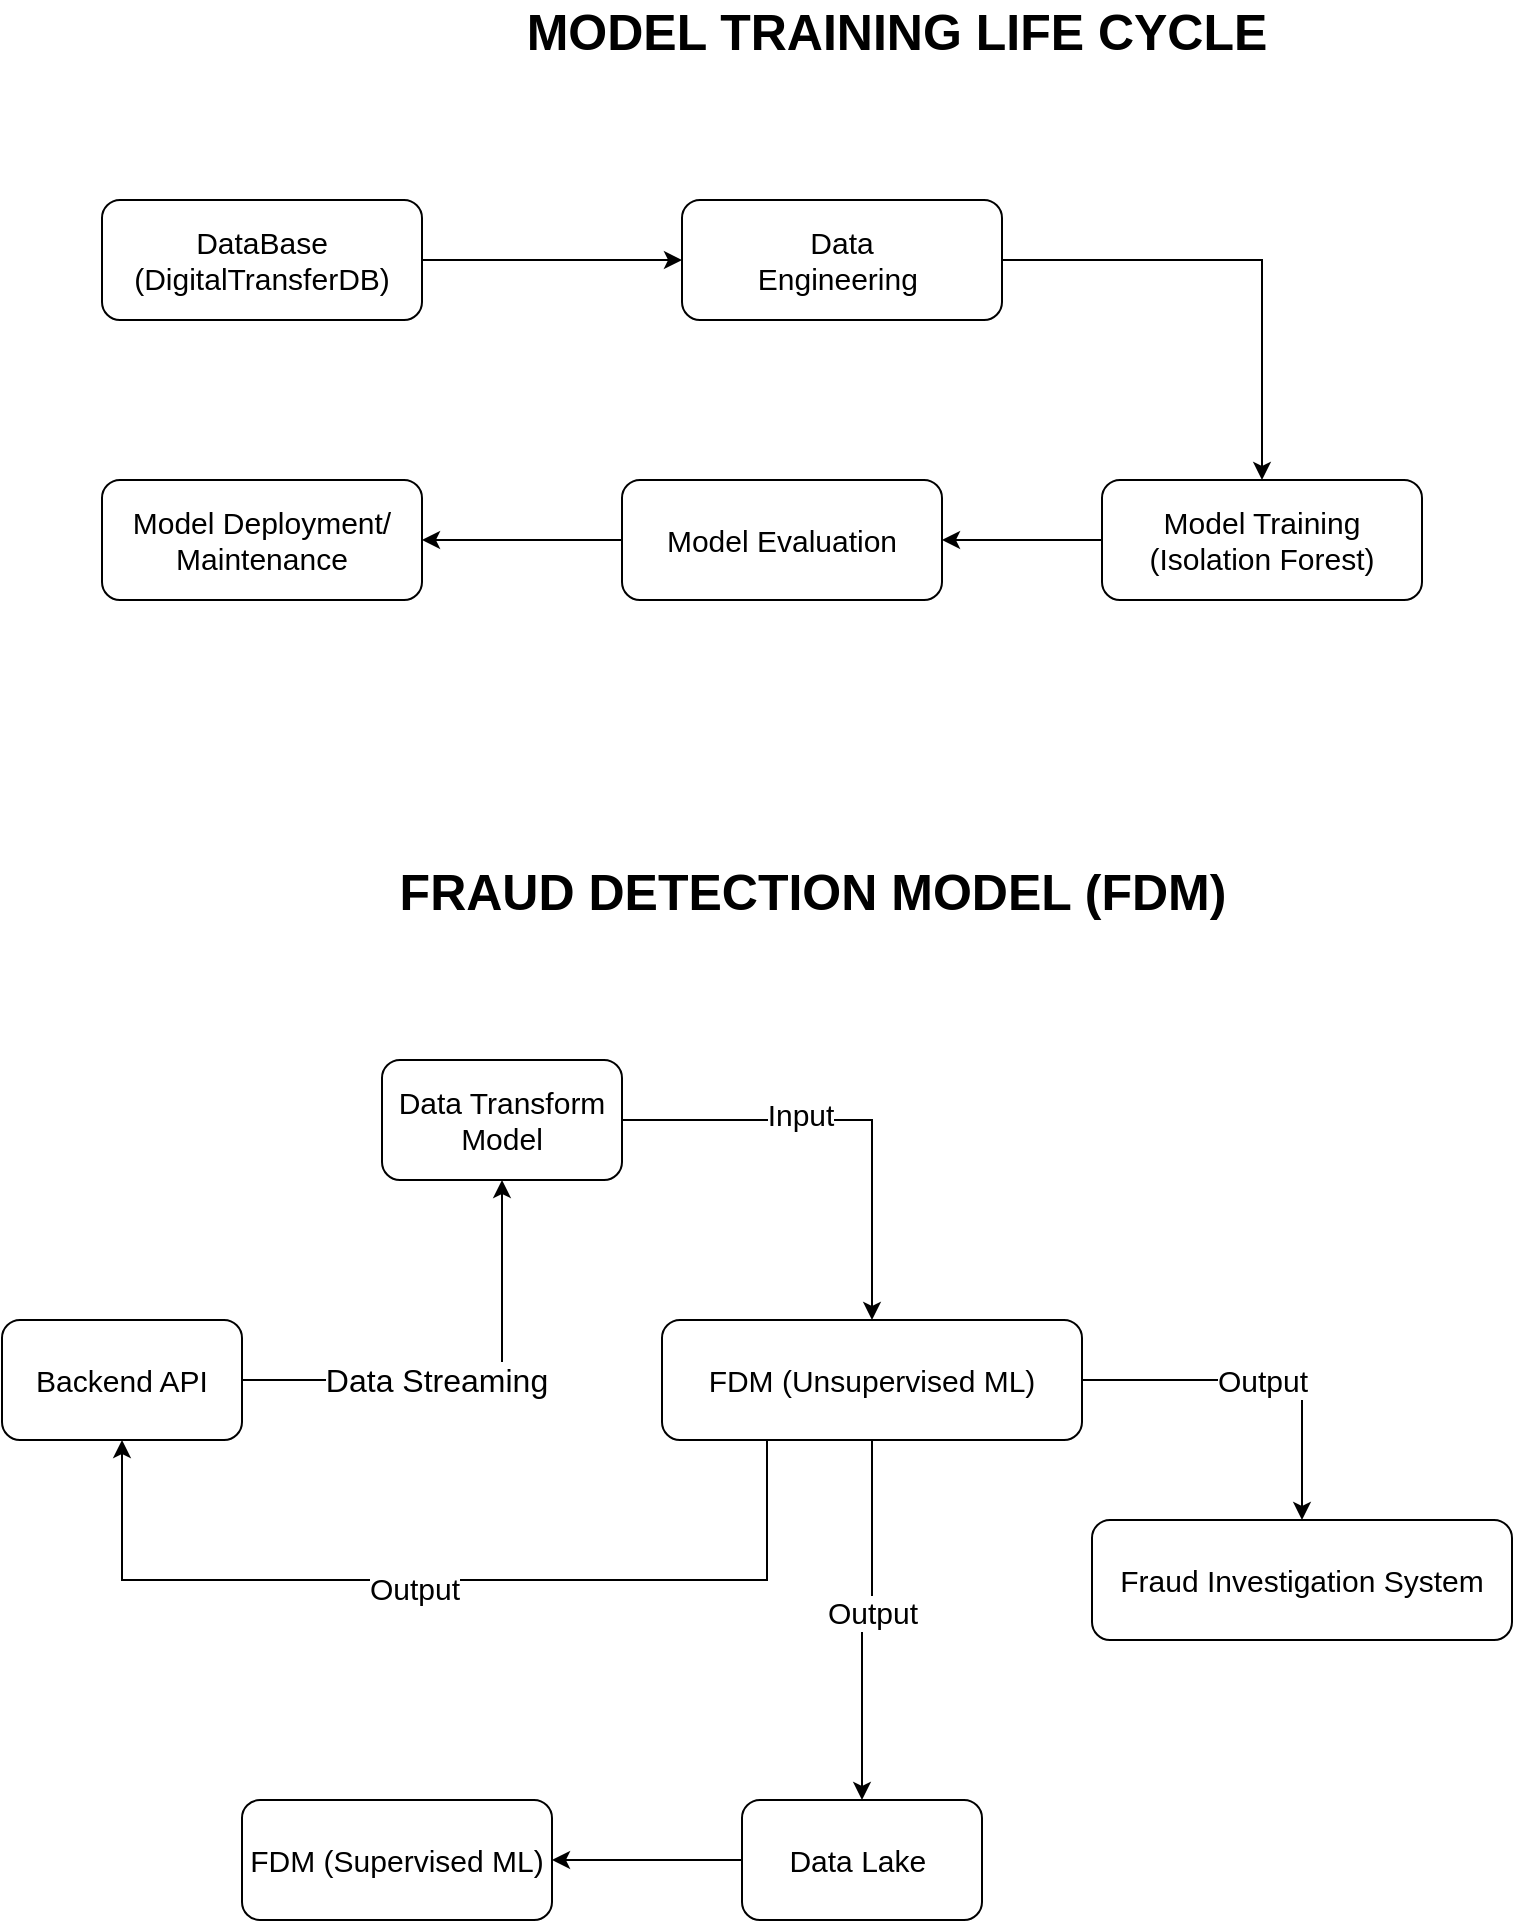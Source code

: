 <mxfile version="24.2.5" type="github">
  <diagram name="Page-1" id="H-KBTydI_UYA_MZRslw8">
    <mxGraphModel dx="1912" dy="1040" grid="1" gridSize="10" guides="1" tooltips="1" connect="1" arrows="1" fold="1" page="1" pageScale="1" pageWidth="850" pageHeight="1100" math="0" shadow="0">
      <root>
        <mxCell id="0" />
        <mxCell id="1" parent="0" />
        <mxCell id="sLq4gTumPXXHUgxWhQ4M-8" value="" style="edgeStyle=orthogonalEdgeStyle;rounded=0;orthogonalLoop=1;jettySize=auto;html=1;" edge="1" parent="1" source="sLq4gTumPXXHUgxWhQ4M-1" target="sLq4gTumPXXHUgxWhQ4M-7">
          <mxGeometry relative="1" as="geometry" />
        </mxCell>
        <mxCell id="sLq4gTumPXXHUgxWhQ4M-52" value="&lt;font style=&quot;font-size: 16px;&quot;&gt;Data Streaming&lt;/font&gt;" style="edgeLabel;html=1;align=center;verticalAlign=middle;resizable=0;points=[];" vertex="1" connectable="0" parent="sLq4gTumPXXHUgxWhQ4M-8">
          <mxGeometry x="-0.275" y="-3" relative="1" as="geometry">
            <mxPoint x="13" y="-3" as="offset" />
          </mxGeometry>
        </mxCell>
        <mxCell id="sLq4gTumPXXHUgxWhQ4M-1" value="&lt;font style=&quot;font-size: 15px;&quot;&gt;Backend API&lt;/font&gt;" style="rounded=1;whiteSpace=wrap;html=1;" vertex="1" parent="1">
          <mxGeometry x="40" y="700" width="120" height="60" as="geometry" />
        </mxCell>
        <mxCell id="sLq4gTumPXXHUgxWhQ4M-11" value="" style="edgeStyle=orthogonalEdgeStyle;rounded=0;orthogonalLoop=1;jettySize=auto;html=1;" edge="1" parent="1" source="sLq4gTumPXXHUgxWhQ4M-2" target="sLq4gTumPXXHUgxWhQ4M-10">
          <mxGeometry relative="1" as="geometry" />
        </mxCell>
        <mxCell id="sLq4gTumPXXHUgxWhQ4M-56" value="&lt;font style=&quot;font-size: 15px;&quot;&gt;Output&lt;/font&gt;" style="edgeLabel;html=1;align=center;verticalAlign=middle;resizable=0;points=[];" vertex="1" connectable="0" parent="sLq4gTumPXXHUgxWhQ4M-11">
          <mxGeometry x="-0.213" y="-1" relative="1" as="geometry">
            <mxPoint x="1" y="13" as="offset" />
          </mxGeometry>
        </mxCell>
        <mxCell id="sLq4gTumPXXHUgxWhQ4M-54" style="edgeStyle=orthogonalEdgeStyle;rounded=0;orthogonalLoop=1;jettySize=auto;html=1;exitX=0.25;exitY=1;exitDx=0;exitDy=0;entryX=0.5;entryY=1;entryDx=0;entryDy=0;" edge="1" parent="1" source="sLq4gTumPXXHUgxWhQ4M-2" target="sLq4gTumPXXHUgxWhQ4M-1">
          <mxGeometry relative="1" as="geometry">
            <Array as="points">
              <mxPoint x="423" y="830" />
              <mxPoint x="100" y="830" />
            </Array>
          </mxGeometry>
        </mxCell>
        <mxCell id="sLq4gTumPXXHUgxWhQ4M-55" value="&lt;font style=&quot;font-size: 15px;&quot;&gt;Output&lt;/font&gt;" style="edgeLabel;html=1;align=center;verticalAlign=middle;resizable=0;points=[];" vertex="1" connectable="0" parent="sLq4gTumPXXHUgxWhQ4M-54">
          <mxGeometry x="0.07" y="4" relative="1" as="geometry">
            <mxPoint x="1" as="offset" />
          </mxGeometry>
        </mxCell>
        <mxCell id="sLq4gTumPXXHUgxWhQ4M-58" value="" style="edgeStyle=orthogonalEdgeStyle;rounded=0;orthogonalLoop=1;jettySize=auto;html=1;" edge="1" parent="1" source="sLq4gTumPXXHUgxWhQ4M-2" target="sLq4gTumPXXHUgxWhQ4M-57">
          <mxGeometry relative="1" as="geometry" />
        </mxCell>
        <mxCell id="sLq4gTumPXXHUgxWhQ4M-60" value="&lt;font style=&quot;font-size: 15px;&quot;&gt;Output&lt;/font&gt;" style="edgeLabel;html=1;align=center;verticalAlign=middle;resizable=0;points=[];" vertex="1" connectable="0" parent="sLq4gTumPXXHUgxWhQ4M-58">
          <mxGeometry x="-0.003" relative="1" as="geometry">
            <mxPoint as="offset" />
          </mxGeometry>
        </mxCell>
        <mxCell id="sLq4gTumPXXHUgxWhQ4M-2" value="&lt;font style=&quot;font-size: 15px;&quot;&gt;FDM (Unsupervised ML)&lt;/font&gt;" style="rounded=1;whiteSpace=wrap;html=1;" vertex="1" parent="1">
          <mxGeometry x="370" y="700" width="210" height="60" as="geometry" />
        </mxCell>
        <mxCell id="sLq4gTumPXXHUgxWhQ4M-9" value="" style="edgeStyle=orthogonalEdgeStyle;rounded=0;orthogonalLoop=1;jettySize=auto;html=1;" edge="1" parent="1" source="sLq4gTumPXXHUgxWhQ4M-7" target="sLq4gTumPXXHUgxWhQ4M-2">
          <mxGeometry relative="1" as="geometry" />
        </mxCell>
        <mxCell id="sLq4gTumPXXHUgxWhQ4M-14" value="&lt;font style=&quot;font-size: 15px;&quot;&gt;Input&lt;/font&gt;" style="edgeLabel;html=1;align=center;verticalAlign=middle;resizable=0;points=[];fontSize=22;" vertex="1" connectable="0" parent="sLq4gTumPXXHUgxWhQ4M-9">
          <mxGeometry x="-0.212" y="4" relative="1" as="geometry">
            <mxPoint as="offset" />
          </mxGeometry>
        </mxCell>
        <mxCell id="sLq4gTumPXXHUgxWhQ4M-7" value="&lt;font style=&quot;font-size: 15px;&quot;&gt;Data Transform&lt;/font&gt;&lt;div style=&quot;font-size: 15px;&quot;&gt;&lt;font style=&quot;font-size: 15px;&quot;&gt;Model&lt;/font&gt;&lt;/div&gt;" style="rounded=1;whiteSpace=wrap;html=1;" vertex="1" parent="1">
          <mxGeometry x="230" y="570" width="120" height="60" as="geometry" />
        </mxCell>
        <mxCell id="sLq4gTumPXXHUgxWhQ4M-21" value="" style="edgeStyle=orthogonalEdgeStyle;rounded=0;orthogonalLoop=1;jettySize=auto;html=1;" edge="1" parent="1" source="sLq4gTumPXXHUgxWhQ4M-10" target="sLq4gTumPXXHUgxWhQ4M-19">
          <mxGeometry relative="1" as="geometry" />
        </mxCell>
        <mxCell id="sLq4gTumPXXHUgxWhQ4M-10" value="&lt;font style=&quot;font-size: 15px;&quot;&gt;Data Lake&amp;nbsp;&lt;/font&gt;" style="rounded=1;whiteSpace=wrap;html=1;" vertex="1" parent="1">
          <mxGeometry x="410" y="940" width="120" height="60" as="geometry" />
        </mxCell>
        <mxCell id="sLq4gTumPXXHUgxWhQ4M-19" value="&lt;span style=&quot;font-size: 15px;&quot;&gt;FDM (Supervised ML)&lt;/span&gt;" style="rounded=1;whiteSpace=wrap;html=1;" vertex="1" parent="1">
          <mxGeometry x="160" y="940" width="155" height="60" as="geometry" />
        </mxCell>
        <mxCell id="sLq4gTumPXXHUgxWhQ4M-43" value="" style="edgeStyle=orthogonalEdgeStyle;rounded=0;orthogonalLoop=1;jettySize=auto;html=1;entryX=0;entryY=0.5;entryDx=0;entryDy=0;" edge="1" parent="1" source="sLq4gTumPXXHUgxWhQ4M-35" target="sLq4gTumPXXHUgxWhQ4M-44">
          <mxGeometry relative="1" as="geometry">
            <mxPoint x="590" y="170" as="targetPoint" />
          </mxGeometry>
        </mxCell>
        <mxCell id="sLq4gTumPXXHUgxWhQ4M-35" value="&lt;div&gt;&lt;span style=&quot;font-size: 15px;&quot;&gt;DataBase (&lt;/span&gt;&lt;span style=&quot;font-size: 15px; background-color: initial;&quot;&gt;DigitalTransferDB)&lt;/span&gt;&lt;/div&gt;" style="rounded=1;whiteSpace=wrap;html=1;" vertex="1" parent="1">
          <mxGeometry x="90" y="140" width="160" height="60" as="geometry" />
        </mxCell>
        <mxCell id="sLq4gTumPXXHUgxWhQ4M-41" value="&lt;font size=&quot;1&quot; style=&quot;&quot;&gt;&lt;b style=&quot;font-size: 25px;&quot;&gt;MODEL TRAINING LIFE CYCLE&lt;/b&gt;&lt;/font&gt;" style="text;html=1;align=center;verticalAlign=middle;whiteSpace=wrap;rounded=0;" vertex="1" parent="1">
          <mxGeometry x="285" y="40" width="405" height="30" as="geometry" />
        </mxCell>
        <mxCell id="sLq4gTumPXXHUgxWhQ4M-46" value="" style="edgeStyle=orthogonalEdgeStyle;rounded=0;orthogonalLoop=1;jettySize=auto;html=1;" edge="1" parent="1" source="sLq4gTumPXXHUgxWhQ4M-44" target="sLq4gTumPXXHUgxWhQ4M-45">
          <mxGeometry relative="1" as="geometry" />
        </mxCell>
        <mxCell id="sLq4gTumPXXHUgxWhQ4M-44" value="&lt;span style=&quot;font-size: 15px;&quot;&gt;Data&lt;/span&gt;&lt;div&gt;&lt;span style=&quot;font-size: 15px;&quot;&gt;Engineering&amp;nbsp;&lt;/span&gt;&lt;/div&gt;" style="rounded=1;whiteSpace=wrap;html=1;" vertex="1" parent="1">
          <mxGeometry x="380" y="140" width="160" height="60" as="geometry" />
        </mxCell>
        <mxCell id="sLq4gTumPXXHUgxWhQ4M-48" value="" style="edgeStyle=orthogonalEdgeStyle;rounded=0;orthogonalLoop=1;jettySize=auto;html=1;" edge="1" parent="1" source="sLq4gTumPXXHUgxWhQ4M-45" target="sLq4gTumPXXHUgxWhQ4M-47">
          <mxGeometry relative="1" as="geometry" />
        </mxCell>
        <mxCell id="sLq4gTumPXXHUgxWhQ4M-45" value="&lt;span style=&quot;font-size: 15px;&quot;&gt;Model Training&lt;/span&gt;&lt;div&gt;&lt;span style=&quot;font-size: 15px;&quot;&gt;(Isolation Forest)&lt;/span&gt;&lt;/div&gt;" style="rounded=1;whiteSpace=wrap;html=1;" vertex="1" parent="1">
          <mxGeometry x="590" y="280" width="160" height="60" as="geometry" />
        </mxCell>
        <mxCell id="sLq4gTumPXXHUgxWhQ4M-50" value="" style="edgeStyle=orthogonalEdgeStyle;rounded=0;orthogonalLoop=1;jettySize=auto;html=1;" edge="1" parent="1" source="sLq4gTumPXXHUgxWhQ4M-47" target="sLq4gTumPXXHUgxWhQ4M-49">
          <mxGeometry relative="1" as="geometry" />
        </mxCell>
        <mxCell id="sLq4gTumPXXHUgxWhQ4M-47" value="&lt;font style=&quot;font-size: 15px;&quot;&gt;Model Evaluation&lt;/font&gt;" style="whiteSpace=wrap;html=1;rounded=1;" vertex="1" parent="1">
          <mxGeometry x="350" y="280" width="160" height="60" as="geometry" />
        </mxCell>
        <mxCell id="sLq4gTumPXXHUgxWhQ4M-49" value="&lt;div style=&quot;&quot;&gt;&lt;span style=&quot;font-size: 15px; background-color: initial;&quot;&gt;Model Deployment/&lt;/span&gt;&lt;/div&gt;&lt;div style=&quot;&quot;&gt;&lt;span style=&quot;font-size: 15px; background-color: initial;&quot;&gt;Maintenance&lt;/span&gt;&lt;/div&gt;" style="whiteSpace=wrap;html=1;rounded=1;align=center;" vertex="1" parent="1">
          <mxGeometry x="90" y="280" width="160" height="60" as="geometry" />
        </mxCell>
        <mxCell id="sLq4gTumPXXHUgxWhQ4M-51" value="&lt;b style=&quot;&quot;&gt;&lt;font style=&quot;font-size: 25px;&quot;&gt;FRAUD DETECTION MODEL (FDM)&lt;/font&gt;&lt;/b&gt;" style="text;html=1;align=center;verticalAlign=middle;whiteSpace=wrap;rounded=0;" vertex="1" parent="1">
          <mxGeometry x="223" y="470" width="445" height="30" as="geometry" />
        </mxCell>
        <mxCell id="sLq4gTumPXXHUgxWhQ4M-57" value="&lt;span style=&quot;font-size: 15px;&quot;&gt;Fraud Investigation System&lt;/span&gt;" style="rounded=1;whiteSpace=wrap;html=1;" vertex="1" parent="1">
          <mxGeometry x="585" y="800" width="210" height="60" as="geometry" />
        </mxCell>
      </root>
    </mxGraphModel>
  </diagram>
</mxfile>
